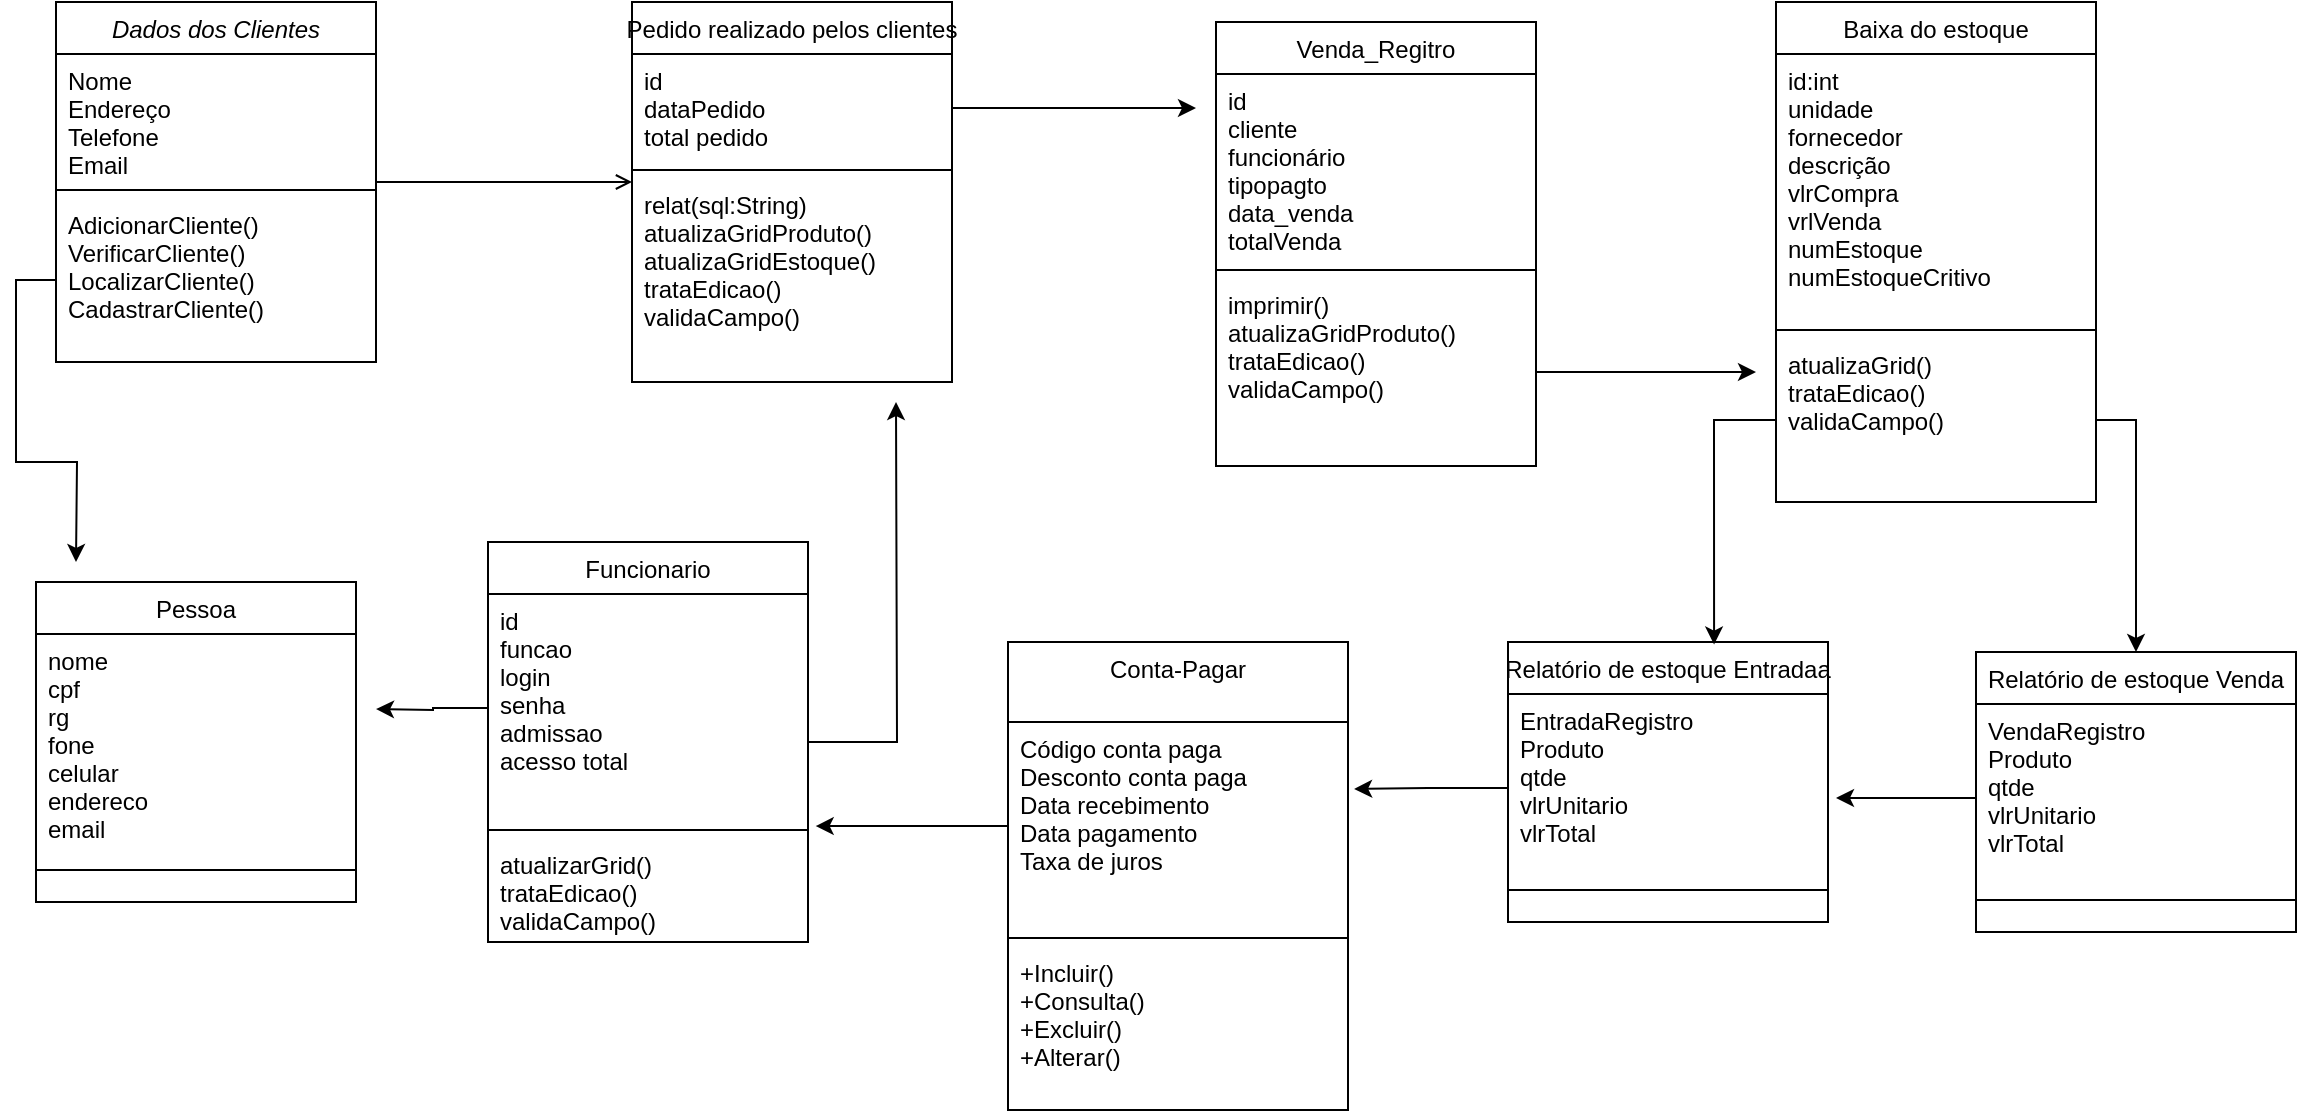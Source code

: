 <mxfile version="22.1.16" type="github">
  <diagram id="C5RBs43oDa-KdzZeNtuy" name="Page-1">
    <mxGraphModel dx="1354" dy="668" grid="1" gridSize="10" guides="1" tooltips="1" connect="1" arrows="1" fold="1" page="1" pageScale="1" pageWidth="827" pageHeight="1169" math="0" shadow="0">
      <root>
        <mxCell id="WIyWlLk6GJQsqaUBKTNV-0" />
        <mxCell id="WIyWlLk6GJQsqaUBKTNV-1" parent="WIyWlLk6GJQsqaUBKTNV-0" />
        <mxCell id="zkfFHV4jXpPFQw0GAbJ--0" value="Dados dos Clientes" style="swimlane;fontStyle=2;align=center;verticalAlign=top;childLayout=stackLayout;horizontal=1;startSize=26;horizontalStack=0;resizeParent=1;resizeLast=0;collapsible=1;marginBottom=0;rounded=0;shadow=0;strokeWidth=1;" parent="WIyWlLk6GJQsqaUBKTNV-1" vertex="1">
          <mxGeometry x="220" y="120" width="160" height="180" as="geometry">
            <mxRectangle x="230" y="140" width="160" height="26" as="alternateBounds" />
          </mxGeometry>
        </mxCell>
        <mxCell id="zkfFHV4jXpPFQw0GAbJ--1" value="Nome&#xa;Endereço&#xa;Telefone&#xa;Email" style="text;align=left;verticalAlign=top;spacingLeft=4;spacingRight=4;overflow=hidden;rotatable=0;points=[[0,0.5],[1,0.5]];portConstraint=eastwest;" parent="zkfFHV4jXpPFQw0GAbJ--0" vertex="1">
          <mxGeometry y="26" width="160" height="64" as="geometry" />
        </mxCell>
        <mxCell id="zkfFHV4jXpPFQw0GAbJ--4" value="" style="line;html=1;strokeWidth=1;align=left;verticalAlign=middle;spacingTop=-1;spacingLeft=3;spacingRight=3;rotatable=0;labelPosition=right;points=[];portConstraint=eastwest;" parent="zkfFHV4jXpPFQw0GAbJ--0" vertex="1">
          <mxGeometry y="90" width="160" height="8" as="geometry" />
        </mxCell>
        <mxCell id="sqlRKS2MCav5aC76QwgA-38" style="edgeStyle=orthogonalEdgeStyle;rounded=0;orthogonalLoop=1;jettySize=auto;html=1;exitX=0;exitY=0.5;exitDx=0;exitDy=0;" edge="1" parent="zkfFHV4jXpPFQw0GAbJ--0" source="zkfFHV4jXpPFQw0GAbJ--5">
          <mxGeometry relative="1" as="geometry">
            <mxPoint x="10" y="280" as="targetPoint" />
          </mxGeometry>
        </mxCell>
        <mxCell id="zkfFHV4jXpPFQw0GAbJ--5" value="AdicionarCliente()&#xa;VerificarCliente()&#xa;LocalizarCliente()&#xa;CadastrarCliente()" style="text;align=left;verticalAlign=top;spacingLeft=4;spacingRight=4;overflow=hidden;rotatable=0;points=[[0,0.5],[1,0.5]];portConstraint=eastwest;" parent="zkfFHV4jXpPFQw0GAbJ--0" vertex="1">
          <mxGeometry y="98" width="160" height="82" as="geometry" />
        </mxCell>
        <mxCell id="zkfFHV4jXpPFQw0GAbJ--17" value="Pedido realizado pelos clientes" style="swimlane;fontStyle=0;align=center;verticalAlign=top;childLayout=stackLayout;horizontal=1;startSize=26;horizontalStack=0;resizeParent=1;resizeLast=0;collapsible=1;marginBottom=0;rounded=0;shadow=0;strokeWidth=1;" parent="WIyWlLk6GJQsqaUBKTNV-1" vertex="1">
          <mxGeometry x="508" y="120" width="160" height="190" as="geometry">
            <mxRectangle x="550" y="140" width="160" height="26" as="alternateBounds" />
          </mxGeometry>
        </mxCell>
        <mxCell id="zkfFHV4jXpPFQw0GAbJ--22" value="id&#xa;dataPedido&#xa;total pedido" style="text;align=left;verticalAlign=top;spacingLeft=4;spacingRight=4;overflow=hidden;rotatable=0;points=[[0,0.5],[1,0.5]];portConstraint=eastwest;rounded=0;shadow=0;html=0;" parent="zkfFHV4jXpPFQw0GAbJ--17" vertex="1">
          <mxGeometry y="26" width="160" height="54" as="geometry" />
        </mxCell>
        <mxCell id="zkfFHV4jXpPFQw0GAbJ--23" value="" style="line;html=1;strokeWidth=1;align=left;verticalAlign=middle;spacingTop=-1;spacingLeft=3;spacingRight=3;rotatable=0;labelPosition=right;points=[];portConstraint=eastwest;" parent="zkfFHV4jXpPFQw0GAbJ--17" vertex="1">
          <mxGeometry y="80" width="160" height="8" as="geometry" />
        </mxCell>
        <mxCell id="zkfFHV4jXpPFQw0GAbJ--25" value="relat(sql:String)&#xa;atualizaGridProduto()&#xa;atualizaGridEstoque()&#xa;trataEdicao()&#xa;validaCampo()" style="text;align=left;verticalAlign=top;spacingLeft=4;spacingRight=4;overflow=hidden;rotatable=0;points=[[0,0.5],[1,0.5]];portConstraint=eastwest;" parent="zkfFHV4jXpPFQw0GAbJ--17" vertex="1">
          <mxGeometry y="88" width="160" height="102" as="geometry" />
        </mxCell>
        <mxCell id="zkfFHV4jXpPFQw0GAbJ--26" value="" style="endArrow=open;shadow=0;strokeWidth=1;rounded=0;endFill=1;edgeStyle=elbowEdgeStyle;elbow=vertical;" parent="WIyWlLk6GJQsqaUBKTNV-1" source="zkfFHV4jXpPFQw0GAbJ--0" target="zkfFHV4jXpPFQw0GAbJ--17" edge="1">
          <mxGeometry x="0.5" y="41" relative="1" as="geometry">
            <mxPoint x="380" y="192" as="sourcePoint" />
            <mxPoint x="540" y="192" as="targetPoint" />
            <mxPoint x="-40" y="32" as="offset" />
          </mxGeometry>
        </mxCell>
        <mxCell id="bMsRFzdOVuh44BpYYLyp-0" value="Baixa do estoque" style="swimlane;fontStyle=0;align=center;verticalAlign=top;childLayout=stackLayout;horizontal=1;startSize=26;horizontalStack=0;resizeParent=1;resizeLast=0;collapsible=1;marginBottom=0;rounded=0;shadow=0;strokeWidth=1;" parent="WIyWlLk6GJQsqaUBKTNV-1" vertex="1">
          <mxGeometry x="1080" y="120" width="160" height="250" as="geometry">
            <mxRectangle x="550" y="140" width="160" height="26" as="alternateBounds" />
          </mxGeometry>
        </mxCell>
        <mxCell id="bMsRFzdOVuh44BpYYLyp-1" value="id:int&#xa;unidade&#xa;fornecedor&#xa;descrição&#xa;vlrCompra&#xa;vrlVenda&#xa;numEstoque&#xa;numEstoqueCritivo&#xa;" style="text;align=left;verticalAlign=top;spacingLeft=4;spacingRight=4;overflow=hidden;rotatable=0;points=[[0,0.5],[1,0.5]];portConstraint=eastwest;rounded=0;shadow=0;html=0;" parent="bMsRFzdOVuh44BpYYLyp-0" vertex="1">
          <mxGeometry y="26" width="160" height="134" as="geometry" />
        </mxCell>
        <mxCell id="bMsRFzdOVuh44BpYYLyp-2" value="" style="line;html=1;strokeWidth=1;align=left;verticalAlign=middle;spacingTop=-1;spacingLeft=3;spacingRight=3;rotatable=0;labelPosition=right;points=[];portConstraint=eastwest;" parent="bMsRFzdOVuh44BpYYLyp-0" vertex="1">
          <mxGeometry y="160" width="160" height="8" as="geometry" />
        </mxCell>
        <mxCell id="bMsRFzdOVuh44BpYYLyp-3" value="atualizaGrid()&#xa;trataEdicao()&#xa;validaCampo()" style="text;align=left;verticalAlign=top;spacingLeft=4;spacingRight=4;overflow=hidden;rotatable=0;points=[[0,0.5],[1,0.5]];portConstraint=eastwest;" parent="bMsRFzdOVuh44BpYYLyp-0" vertex="1">
          <mxGeometry y="168" width="160" height="82" as="geometry" />
        </mxCell>
        <mxCell id="bMsRFzdOVuh44BpYYLyp-4" value="Relatório de estoque Venda" style="swimlane;fontStyle=0;align=center;verticalAlign=top;childLayout=stackLayout;horizontal=1;startSize=26;horizontalStack=0;resizeParent=1;resizeLast=0;collapsible=1;marginBottom=0;rounded=0;shadow=0;strokeWidth=1;" parent="WIyWlLk6GJQsqaUBKTNV-1" vertex="1">
          <mxGeometry x="1180" y="445" width="160" height="140" as="geometry">
            <mxRectangle x="550" y="140" width="160" height="26" as="alternateBounds" />
          </mxGeometry>
        </mxCell>
        <mxCell id="bMsRFzdOVuh44BpYYLyp-5" value="VendaRegistro&#xa;Produto&#xa;qtde&#xa;vlrUnitario&#xa;vlrTotal&#xa;" style="text;align=left;verticalAlign=top;spacingLeft=4;spacingRight=4;overflow=hidden;rotatable=0;points=[[0,0.5],[1,0.5]];portConstraint=eastwest;rounded=0;shadow=0;html=0;" parent="bMsRFzdOVuh44BpYYLyp-4" vertex="1">
          <mxGeometry y="26" width="160" height="94" as="geometry" />
        </mxCell>
        <mxCell id="bMsRFzdOVuh44BpYYLyp-6" value="" style="line;html=1;strokeWidth=1;align=left;verticalAlign=middle;spacingTop=-1;spacingLeft=3;spacingRight=3;rotatable=0;labelPosition=right;points=[];portConstraint=eastwest;" parent="bMsRFzdOVuh44BpYYLyp-4" vertex="1">
          <mxGeometry y="120" width="160" height="8" as="geometry" />
        </mxCell>
        <mxCell id="bMsRFzdOVuh44BpYYLyp-8" value="Conta-Pagar&#xa;" style="swimlane;fontStyle=0;align=center;verticalAlign=top;childLayout=stackLayout;horizontal=1;startSize=40;horizontalStack=0;resizeParent=1;resizeLast=0;collapsible=1;marginBottom=0;rounded=0;shadow=0;strokeWidth=1;fontSize=12;swimlaneLine=1;" parent="WIyWlLk6GJQsqaUBKTNV-1" vertex="1">
          <mxGeometry x="696" y="440" width="170" height="234" as="geometry">
            <mxRectangle x="250" y="330" width="160" height="26" as="alternateBounds" />
          </mxGeometry>
        </mxCell>
        <mxCell id="bMsRFzdOVuh44BpYYLyp-9" value="Código conta paga&#xa;Desconto conta paga&#xa;Data recebimento&#xa;Data pagamento&#xa;Taxa de juros" style="text;align=left;verticalAlign=top;spacingLeft=4;spacingRight=4;overflow=hidden;rotatable=0;points=[[0,0.5],[1,0.5]];portConstraint=eastwest;rounded=0;shadow=0;html=0;" parent="bMsRFzdOVuh44BpYYLyp-8" vertex="1">
          <mxGeometry y="40" width="170" height="104" as="geometry" />
        </mxCell>
        <mxCell id="bMsRFzdOVuh44BpYYLyp-10" value="" style="line;html=1;strokeWidth=1;align=left;verticalAlign=middle;spacingTop=-1;spacingLeft=3;spacingRight=3;rotatable=0;labelPosition=right;points=[];portConstraint=eastwest;" parent="bMsRFzdOVuh44BpYYLyp-8" vertex="1">
          <mxGeometry y="144" width="170" height="8" as="geometry" />
        </mxCell>
        <mxCell id="bMsRFzdOVuh44BpYYLyp-11" value="+Incluir()&#xa;+Consulta()&#xa;+Excluir()&#xa;+Alterar()" style="text;align=left;verticalAlign=top;spacingLeft=4;spacingRight=4;overflow=hidden;rotatable=0;points=[[0,0.5],[1,0.5]];portConstraint=eastwest;" parent="bMsRFzdOVuh44BpYYLyp-8" vertex="1">
          <mxGeometry y="152" width="170" height="72" as="geometry" />
        </mxCell>
        <mxCell id="sqlRKS2MCav5aC76QwgA-21" style="edgeStyle=orthogonalEdgeStyle;rounded=0;orthogonalLoop=1;jettySize=auto;html=1;" edge="1" parent="WIyWlLk6GJQsqaUBKTNV-1" source="sqlRKS2MCav5aC76QwgA-2">
          <mxGeometry relative="1" as="geometry">
            <mxPoint x="640.0" y="320" as="targetPoint" />
          </mxGeometry>
        </mxCell>
        <mxCell id="sqlRKS2MCav5aC76QwgA-2" value="Funcionario" style="swimlane;fontStyle=0;align=center;verticalAlign=top;childLayout=stackLayout;horizontal=1;startSize=26;horizontalStack=0;resizeParent=1;resizeLast=0;collapsible=1;marginBottom=0;rounded=0;shadow=0;strokeWidth=1;" vertex="1" parent="WIyWlLk6GJQsqaUBKTNV-1">
          <mxGeometry x="436" y="390" width="160" height="200" as="geometry">
            <mxRectangle x="550" y="140" width="160" height="26" as="alternateBounds" />
          </mxGeometry>
        </mxCell>
        <mxCell id="sqlRKS2MCav5aC76QwgA-44" style="edgeStyle=orthogonalEdgeStyle;rounded=0;orthogonalLoop=1;jettySize=auto;html=1;exitX=0;exitY=0.5;exitDx=0;exitDy=0;" edge="1" parent="sqlRKS2MCav5aC76QwgA-2" source="sqlRKS2MCav5aC76QwgA-3">
          <mxGeometry relative="1" as="geometry">
            <mxPoint x="-56.0" y="83.538" as="targetPoint" />
          </mxGeometry>
        </mxCell>
        <mxCell id="sqlRKS2MCav5aC76QwgA-3" value="id&#xa;funcao&#xa;login&#xa;senha&#xa;admissao&#xa;acesso total&#xa;" style="text;align=left;verticalAlign=top;spacingLeft=4;spacingRight=4;overflow=hidden;rotatable=0;points=[[0,0.5],[1,0.5]];portConstraint=eastwest;rounded=0;shadow=0;html=0;" vertex="1" parent="sqlRKS2MCav5aC76QwgA-2">
          <mxGeometry y="26" width="160" height="114" as="geometry" />
        </mxCell>
        <mxCell id="sqlRKS2MCav5aC76QwgA-4" value="" style="line;html=1;strokeWidth=1;align=left;verticalAlign=middle;spacingTop=-1;spacingLeft=3;spacingRight=3;rotatable=0;labelPosition=right;points=[];portConstraint=eastwest;" vertex="1" parent="sqlRKS2MCav5aC76QwgA-2">
          <mxGeometry y="140" width="160" height="8" as="geometry" />
        </mxCell>
        <mxCell id="sqlRKS2MCav5aC76QwgA-5" value="atualizarGrid()&#xa;trataEdicao()&#xa;validaCampo()" style="text;align=left;verticalAlign=top;spacingLeft=4;spacingRight=4;overflow=hidden;rotatable=0;points=[[0,0.5],[1,0.5]];portConstraint=eastwest;" vertex="1" parent="sqlRKS2MCav5aC76QwgA-2">
          <mxGeometry y="148" width="160" height="52" as="geometry" />
        </mxCell>
        <mxCell id="sqlRKS2MCav5aC76QwgA-6" value="Relatório de estoque Entradaa" style="swimlane;fontStyle=0;align=center;verticalAlign=top;childLayout=stackLayout;horizontal=1;startSize=26;horizontalStack=0;resizeParent=1;resizeLast=0;collapsible=1;marginBottom=0;rounded=0;shadow=0;strokeWidth=1;" vertex="1" parent="WIyWlLk6GJQsqaUBKTNV-1">
          <mxGeometry x="946" y="440" width="160" height="140" as="geometry">
            <mxRectangle x="550" y="140" width="160" height="26" as="alternateBounds" />
          </mxGeometry>
        </mxCell>
        <mxCell id="sqlRKS2MCav5aC76QwgA-7" value="EntradaRegistro&#xa;Produto&#xa;qtde&#xa;vlrUnitario&#xa;vlrTotal&#xa;" style="text;align=left;verticalAlign=top;spacingLeft=4;spacingRight=4;overflow=hidden;rotatable=0;points=[[0,0.5],[1,0.5]];portConstraint=eastwest;rounded=0;shadow=0;html=0;" vertex="1" parent="sqlRKS2MCav5aC76QwgA-6">
          <mxGeometry y="26" width="160" height="94" as="geometry" />
        </mxCell>
        <mxCell id="sqlRKS2MCav5aC76QwgA-8" value="" style="line;html=1;strokeWidth=1;align=left;verticalAlign=middle;spacingTop=-1;spacingLeft=3;spacingRight=3;rotatable=0;labelPosition=right;points=[];portConstraint=eastwest;" vertex="1" parent="sqlRKS2MCav5aC76QwgA-6">
          <mxGeometry y="120" width="160" height="8" as="geometry" />
        </mxCell>
        <mxCell id="sqlRKS2MCav5aC76QwgA-9" value="Venda_Regitro" style="swimlane;fontStyle=0;align=center;verticalAlign=top;childLayout=stackLayout;horizontal=1;startSize=26;horizontalStack=0;resizeParent=1;resizeLast=0;collapsible=1;marginBottom=0;rounded=0;shadow=0;strokeWidth=1;" vertex="1" parent="WIyWlLk6GJQsqaUBKTNV-1">
          <mxGeometry x="800" y="130" width="160" height="222" as="geometry">
            <mxRectangle x="550" y="140" width="160" height="26" as="alternateBounds" />
          </mxGeometry>
        </mxCell>
        <mxCell id="sqlRKS2MCav5aC76QwgA-10" value="id&#xa;cliente&#xa;funcionário&#xa;tipopagto&#xa;data_venda&#xa;totalVenda" style="text;align=left;verticalAlign=top;spacingLeft=4;spacingRight=4;overflow=hidden;rotatable=0;points=[[0,0.5],[1,0.5]];portConstraint=eastwest;rounded=0;shadow=0;html=0;" vertex="1" parent="sqlRKS2MCav5aC76QwgA-9">
          <mxGeometry y="26" width="160" height="94" as="geometry" />
        </mxCell>
        <mxCell id="sqlRKS2MCav5aC76QwgA-11" value="" style="line;html=1;strokeWidth=1;align=left;verticalAlign=middle;spacingTop=-1;spacingLeft=3;spacingRight=3;rotatable=0;labelPosition=right;points=[];portConstraint=eastwest;" vertex="1" parent="sqlRKS2MCav5aC76QwgA-9">
          <mxGeometry y="120" width="160" height="8" as="geometry" />
        </mxCell>
        <mxCell id="sqlRKS2MCav5aC76QwgA-24" style="edgeStyle=orthogonalEdgeStyle;rounded=0;orthogonalLoop=1;jettySize=auto;html=1;" edge="1" parent="sqlRKS2MCav5aC76QwgA-9" source="sqlRKS2MCav5aC76QwgA-12">
          <mxGeometry relative="1" as="geometry">
            <mxPoint x="270" y="175.0" as="targetPoint" />
          </mxGeometry>
        </mxCell>
        <mxCell id="sqlRKS2MCav5aC76QwgA-12" value="imprimir()&#xa;atualizaGridProduto()&#xa;trataEdicao()&#xa;validaCampo()" style="text;align=left;verticalAlign=top;spacingLeft=4;spacingRight=4;overflow=hidden;rotatable=0;points=[[0,0.5],[1,0.5]];portConstraint=eastwest;rounded=0;shadow=0;html=0;" vertex="1" parent="sqlRKS2MCav5aC76QwgA-9">
          <mxGeometry y="128" width="160" height="94" as="geometry" />
        </mxCell>
        <mxCell id="sqlRKS2MCav5aC76QwgA-13" value="Pessoa" style="swimlane;fontStyle=0;align=center;verticalAlign=top;childLayout=stackLayout;horizontal=1;startSize=26;horizontalStack=0;resizeParent=1;resizeLast=0;collapsible=1;marginBottom=0;rounded=0;shadow=0;strokeWidth=1;" vertex="1" parent="WIyWlLk6GJQsqaUBKTNV-1">
          <mxGeometry x="210" y="410" width="160" height="160" as="geometry">
            <mxRectangle x="550" y="140" width="160" height="26" as="alternateBounds" />
          </mxGeometry>
        </mxCell>
        <mxCell id="sqlRKS2MCav5aC76QwgA-14" value="nome&#xa;cpf&#xa;rg&#xa;fone&#xa;celular&#xa;endereco&#xa;email" style="text;align=left;verticalAlign=top;spacingLeft=4;spacingRight=4;overflow=hidden;rotatable=0;points=[[0,0.5],[1,0.5]];portConstraint=eastwest;rounded=0;shadow=0;html=0;" vertex="1" parent="sqlRKS2MCav5aC76QwgA-13">
          <mxGeometry y="26" width="160" height="114" as="geometry" />
        </mxCell>
        <mxCell id="sqlRKS2MCav5aC76QwgA-15" value="" style="line;html=1;strokeWidth=1;align=left;verticalAlign=middle;spacingTop=-1;spacingLeft=3;spacingRight=3;rotatable=0;labelPosition=right;points=[];portConstraint=eastwest;" vertex="1" parent="sqlRKS2MCav5aC76QwgA-13">
          <mxGeometry y="140" width="160" height="8" as="geometry" />
        </mxCell>
        <mxCell id="sqlRKS2MCav5aC76QwgA-19" style="edgeStyle=orthogonalEdgeStyle;rounded=0;orthogonalLoop=1;jettySize=auto;html=1;" edge="1" parent="WIyWlLk6GJQsqaUBKTNV-1" source="zkfFHV4jXpPFQw0GAbJ--22">
          <mxGeometry relative="1" as="geometry">
            <mxPoint x="790" y="173" as="targetPoint" />
          </mxGeometry>
        </mxCell>
        <mxCell id="sqlRKS2MCav5aC76QwgA-39" style="edgeStyle=orthogonalEdgeStyle;rounded=0;orthogonalLoop=1;jettySize=auto;html=1;exitX=1;exitY=0.5;exitDx=0;exitDy=0;entryX=0.5;entryY=0;entryDx=0;entryDy=0;" edge="1" parent="WIyWlLk6GJQsqaUBKTNV-1" source="bMsRFzdOVuh44BpYYLyp-3" target="bMsRFzdOVuh44BpYYLyp-4">
          <mxGeometry relative="1" as="geometry" />
        </mxCell>
        <mxCell id="sqlRKS2MCav5aC76QwgA-40" style="edgeStyle=orthogonalEdgeStyle;rounded=0;orthogonalLoop=1;jettySize=auto;html=1;exitX=0;exitY=0.5;exitDx=0;exitDy=0;" edge="1" parent="WIyWlLk6GJQsqaUBKTNV-1" source="bMsRFzdOVuh44BpYYLyp-5">
          <mxGeometry relative="1" as="geometry">
            <mxPoint x="1110" y="518" as="targetPoint" />
          </mxGeometry>
        </mxCell>
        <mxCell id="sqlRKS2MCav5aC76QwgA-41" style="edgeStyle=orthogonalEdgeStyle;rounded=0;orthogonalLoop=1;jettySize=auto;html=1;exitX=0;exitY=0.5;exitDx=0;exitDy=0;entryX=0.644;entryY=0.009;entryDx=0;entryDy=0;entryPerimeter=0;" edge="1" parent="WIyWlLk6GJQsqaUBKTNV-1" source="bMsRFzdOVuh44BpYYLyp-3" target="sqlRKS2MCav5aC76QwgA-6">
          <mxGeometry relative="1" as="geometry" />
        </mxCell>
        <mxCell id="sqlRKS2MCav5aC76QwgA-42" style="edgeStyle=orthogonalEdgeStyle;rounded=0;orthogonalLoop=1;jettySize=auto;html=1;exitX=0;exitY=0.5;exitDx=0;exitDy=0;entryX=1.018;entryY=0.322;entryDx=0;entryDy=0;entryPerimeter=0;" edge="1" parent="WIyWlLk6GJQsqaUBKTNV-1" source="sqlRKS2MCav5aC76QwgA-7" target="bMsRFzdOVuh44BpYYLyp-9">
          <mxGeometry relative="1" as="geometry" />
        </mxCell>
        <mxCell id="sqlRKS2MCav5aC76QwgA-43" style="edgeStyle=orthogonalEdgeStyle;rounded=0;orthogonalLoop=1;jettySize=auto;html=1;exitX=0;exitY=0.5;exitDx=0;exitDy=0;entryX=1.024;entryY=-0.115;entryDx=0;entryDy=0;entryPerimeter=0;" edge="1" parent="WIyWlLk6GJQsqaUBKTNV-1" source="bMsRFzdOVuh44BpYYLyp-9" target="sqlRKS2MCav5aC76QwgA-5">
          <mxGeometry relative="1" as="geometry" />
        </mxCell>
      </root>
    </mxGraphModel>
  </diagram>
</mxfile>
